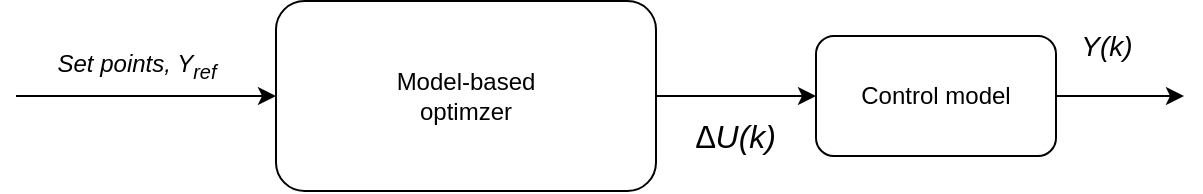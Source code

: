 <mxfile version="21.3.8" type="github">
  <diagram name="Page-1" id="qTZNLBK8ZLf-mDyHqY-N">
    <mxGraphModel dx="1360" dy="871" grid="1" gridSize="10" guides="1" tooltips="1" connect="1" arrows="1" fold="1" page="1" pageScale="1" pageWidth="850" pageHeight="1100" math="0" shadow="0">
      <root>
        <mxCell id="0" />
        <mxCell id="1" parent="0" />
        <mxCell id="lw3-92iF3VO7T0YSPXPX-4" style="edgeStyle=orthogonalEdgeStyle;rounded=0;orthogonalLoop=1;jettySize=auto;html=1;exitX=1;exitY=0.5;exitDx=0;exitDy=0;entryX=0;entryY=0.5;entryDx=0;entryDy=0;" edge="1" parent="1" source="lw3-92iF3VO7T0YSPXPX-5">
          <mxGeometry relative="1" as="geometry">
            <mxPoint x="674" y="451" as="targetPoint" />
          </mxGeometry>
        </mxCell>
        <mxCell id="lw3-92iF3VO7T0YSPXPX-5" value="Control model" style="rounded=1;whiteSpace=wrap;html=1;" vertex="1" parent="1">
          <mxGeometry x="490" y="421" width="120" height="60" as="geometry" />
        </mxCell>
        <mxCell id="lw3-92iF3VO7T0YSPXPX-10" style="edgeStyle=orthogonalEdgeStyle;rounded=0;orthogonalLoop=1;jettySize=auto;html=1;exitX=1;exitY=0.5;exitDx=0;exitDy=0;entryX=0;entryY=0.5;entryDx=0;entryDy=0;" edge="1" parent="1" source="lw3-92iF3VO7T0YSPXPX-12" target="lw3-92iF3VO7T0YSPXPX-5">
          <mxGeometry relative="1" as="geometry" />
        </mxCell>
        <mxCell id="lw3-92iF3VO7T0YSPXPX-12" value="&lt;div&gt;Model-based&lt;/div&gt;&lt;div&gt;optimzer&lt;br&gt;&lt;/div&gt;" style="rounded=1;whiteSpace=wrap;html=1;" vertex="1" parent="1">
          <mxGeometry x="220" y="403.5" width="190" height="95" as="geometry" />
        </mxCell>
        <mxCell id="lw3-92iF3VO7T0YSPXPX-13" value="&lt;i&gt;&lt;font style=&quot;font-size: 14px;&quot;&gt;Y(k)&lt;/font&gt;&lt;/i&gt;" style="text;html=1;align=center;verticalAlign=middle;resizable=0;points=[];autosize=1;strokeColor=none;fillColor=none;" vertex="1" parent="1">
          <mxGeometry x="610" y="411" width="50" height="30" as="geometry" />
        </mxCell>
        <mxCell id="lw3-92iF3VO7T0YSPXPX-17" value="" style="endArrow=classic;html=1;rounded=0;entryX=0;entryY=0.5;entryDx=0;entryDy=0;" edge="1" parent="1" target="lw3-92iF3VO7T0YSPXPX-12">
          <mxGeometry width="50" height="50" relative="1" as="geometry">
            <mxPoint x="90" y="451" as="sourcePoint" />
            <mxPoint x="460" y="460" as="targetPoint" />
          </mxGeometry>
        </mxCell>
        <mxCell id="lw3-92iF3VO7T0YSPXPX-18" value="&lt;i&gt;Set points, Y&lt;sub&gt;ref&lt;/sub&gt;&lt;/i&gt;" style="text;html=1;align=center;verticalAlign=middle;resizable=0;points=[];autosize=1;strokeColor=none;fillColor=none;" vertex="1" parent="1">
          <mxGeometry x="100" y="421" width="100" height="30" as="geometry" />
        </mxCell>
        <mxCell id="lw3-92iF3VO7T0YSPXPX-21" value=" &lt;font style=&quot;font-size: 16px;&quot;&gt;&lt;i&gt;&lt;span dir=&quot;ltr&quot; role=&quot;presentation&quot; style=&quot;left: 289.91px; top: 624.039px; font-family: sans-serif;&quot;&gt;∆&lt;/span&gt;&lt;span dir=&quot;ltr&quot; role=&quot;presentation&quot; style=&quot;left: 302.155px; top: 624.039px; font-family: sans-serif;&quot;&gt;U&lt;/span&gt;&lt;span dir=&quot;ltr&quot; role=&quot;presentation&quot; style=&quot;left: 312.188px; top: 624.039px; font-family: sans-serif;&quot;&gt;(k) &lt;/span&gt;&lt;/i&gt;&lt;span dir=&quot;ltr&quot; role=&quot;presentation&quot; style=&quot;left: 313.789px; top: 624.039px; font-family: sans-serif;&quot;&gt;&lt;/span&gt;&lt;/font&gt;" style="text;html=1;strokeColor=none;fillColor=none;align=center;verticalAlign=middle;whiteSpace=wrap;rounded=0;" vertex="1" parent="1">
          <mxGeometry x="420" y="456" width="60" height="30" as="geometry" />
        </mxCell>
      </root>
    </mxGraphModel>
  </diagram>
</mxfile>
